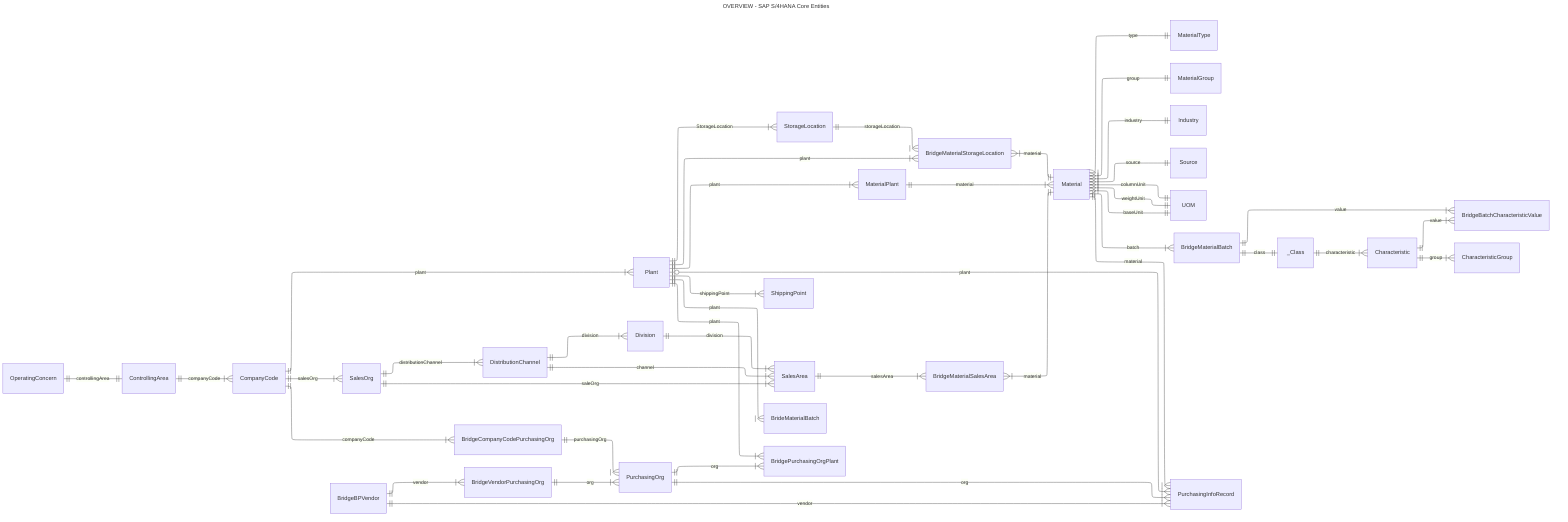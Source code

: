 ---
title: OVERVIEW - SAP S/4HANA Core Entities
config:
  layout: elk
---
erDiagram
    direction lr

    %% ORGANIZE %%
    OperatingConcern ||--|| ControllingArea : "controllingArea"
    ControllingArea ||--|{ CompanyCode : "companyCode"
    CompanyCode ||--|{ Plant : "plant"
    Plant ||--|{ StorageLocation : "StorageLocation"
    Plant ||--|{ ShippingPoint : "shippingPoint"

    CompanyCode ||--|{ SalesOrg: "salesOrg"
    SalesOrg ||--|{ DistributionChannel: "distributionChannel"
    DistributionChannel ||--|{ Division: "division"
    SalesOrg ||--|{ SalesArea: "saleOrg"
    DistributionChannel ||--|{ SalesArea: "channel"
    Division ||--|{ SalesArea: "division"


    %% MATERIAL %%
    Material }|--|| MaterialType: "type"
    Material }|--|| MaterialGroup: "group"
    Material }|--|| Industry: "industry"
    Material }|--|| Source: "source"
    Material }|--|| UOM: "baseUnit"
    Material }|--|| UOM: "weightUnit"
    Material }|--|| UOM: "columnUnit"

    Plant ||--|{ MaterialPlant: "plant"
    MaterialPlant ||--|{ Material: "material"

    StorageLocation ||--|{ BridgeMaterialStorageLocation: "storageLocation"
    Plant ||--|{ BridgeMaterialStorageLocation: "plant"
    BridgeMaterialStorageLocation }|--|| Material: "material"

    SalesArea ||--|{ BridgeMaterialSalesArea: "salesArea"
    BridgeMaterialSalesArea }|--|| Material: "material"

    _Class ||--|{ Characteristic: "characteristic"
    Material ||--|{ BridgeMaterialBatch: "batch"
    Plant ||--|{ BrideMaterialBatch: "plant"
    BridgeMaterialBatch ||--|| _Class: "class"
    BridgeMaterialBatch ||--|{ BridgeBatchCharacteristicValue: "value"
    Characteristic ||--|{ BridgeBatchCharacteristicValue: "value"
    Characteristic ||--|{ CharacteristicGroup: "group"

    CompanyCode ||--|{ BridgeCompanyCodePurchasingOrg: "companyCode"
    BridgeCompanyCodePurchasingOrg ||--|{ PurchasingOrg: "purchasingOrg"

    Plant ||--|{ BridgePurchasingOrgPlant: "plant"
    PurchasingOrg ||--|{ BridgePurchasingOrgPlant: "org"

    PurchasingOrg ||--|{ PurchasingInfoRecord: "org"
    Material ||--|{ PurchasingInfoRecord: "material"
    BridgeBPVendor ||--|{ PurchasingInfoRecord: "vendor"
    Plant o|--|{ PurchasingInfoRecord: "plant"

    BridgeBPVendor ||--|{ BridgeVendorPurchasingOrg: "vendor"
    BridgeVendorPurchasingOrg ||--|{ PurchasingOrg: "org"